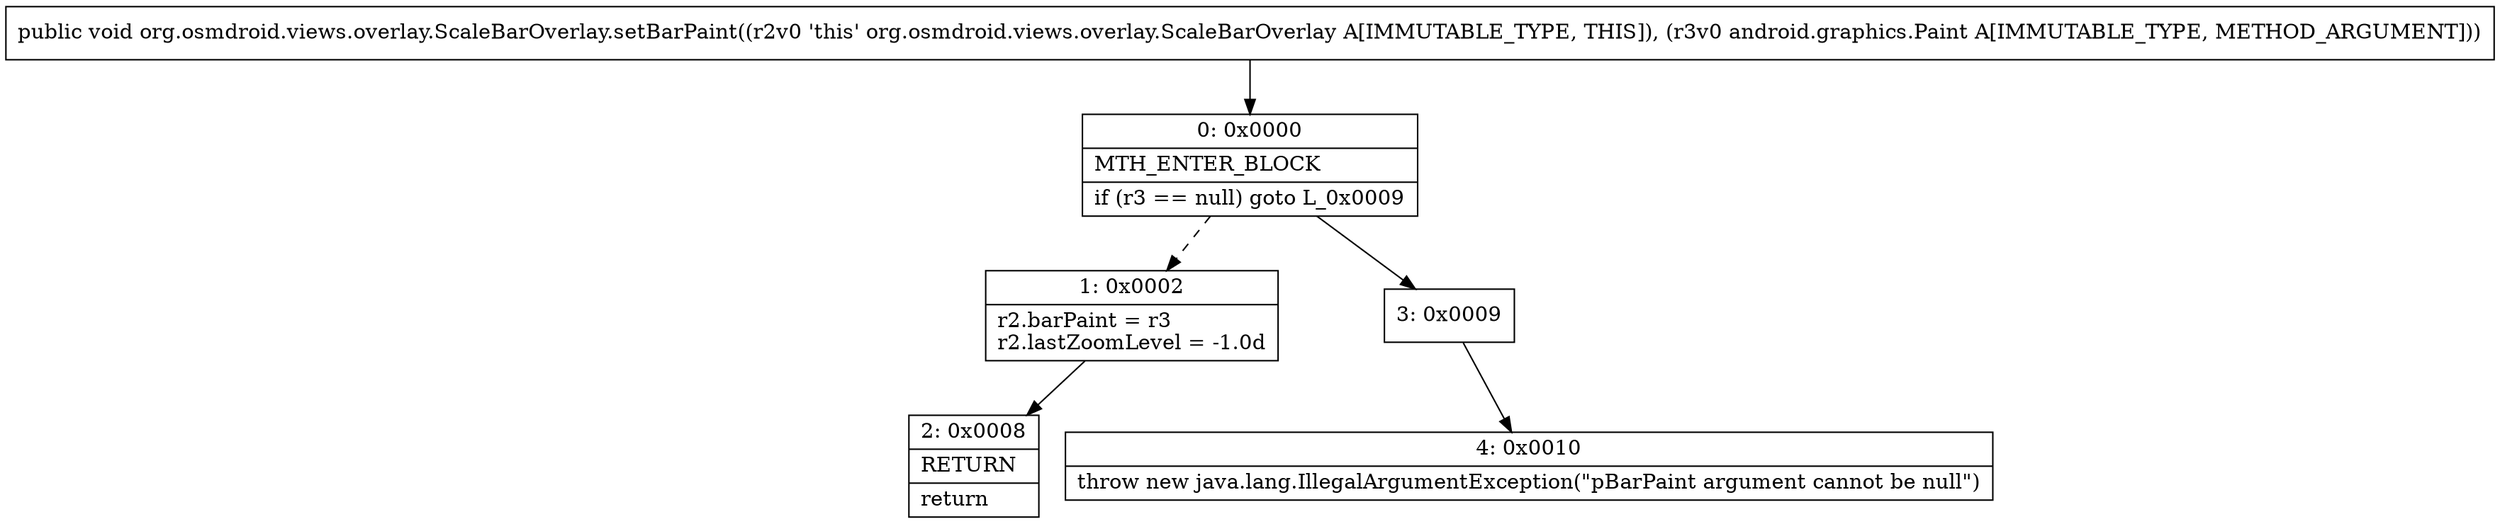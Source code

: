 digraph "CFG fororg.osmdroid.views.overlay.ScaleBarOverlay.setBarPaint(Landroid\/graphics\/Paint;)V" {
Node_0 [shape=record,label="{0\:\ 0x0000|MTH_ENTER_BLOCK\l|if (r3 == null) goto L_0x0009\l}"];
Node_1 [shape=record,label="{1\:\ 0x0002|r2.barPaint = r3\lr2.lastZoomLevel = \-1.0d\l}"];
Node_2 [shape=record,label="{2\:\ 0x0008|RETURN\l|return\l}"];
Node_3 [shape=record,label="{3\:\ 0x0009}"];
Node_4 [shape=record,label="{4\:\ 0x0010|throw new java.lang.IllegalArgumentException(\"pBarPaint argument cannot be null\")\l}"];
MethodNode[shape=record,label="{public void org.osmdroid.views.overlay.ScaleBarOverlay.setBarPaint((r2v0 'this' org.osmdroid.views.overlay.ScaleBarOverlay A[IMMUTABLE_TYPE, THIS]), (r3v0 android.graphics.Paint A[IMMUTABLE_TYPE, METHOD_ARGUMENT])) }"];
MethodNode -> Node_0;
Node_0 -> Node_1[style=dashed];
Node_0 -> Node_3;
Node_1 -> Node_2;
Node_3 -> Node_4;
}

